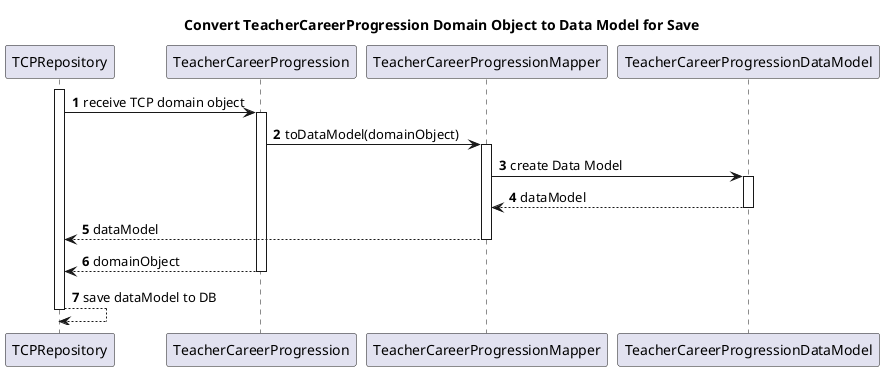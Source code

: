 @startuml
title Convert TeacherCareerProgression Domain Object to Data Model for Save
autonumber

participant TCPRepository as TCPRepo
participant TeacherCareerProgression as DomainObject
participant TeacherCareerProgressionMapper as Mapper
participant TeacherCareerProgressionDataModel as DataModel

activate TCPRepo
TCPRepo -> DomainObject : receive TCP domain object
activate DomainObject
DomainObject -> Mapper : toDataModel(domainObject)
activate Mapper
Mapper -> DataModel : create Data Model
activate DataModel
DataModel --> Mapper : dataModel
deactivate DataModel
Mapper --> TCPRepo : dataModel
deactivate Mapper
DomainObject --> TCPRepo : domainObject
deactivate DomainObject
TCPRepo --> TCPRepo : save dataModel to DB
deactivate TCPRepo
@enduml
